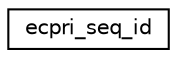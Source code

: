 digraph "Graphical Class Hierarchy"
{
 // LATEX_PDF_SIZE
  edge [fontname="Helvetica",fontsize="10",labelfontname="Helvetica",labelfontsize="10"];
  node [fontname="Helvetica",fontsize="10",shape=record];
  rankdir="LR";
  Node0 [label="ecpri_seq_id",height=0.2,width=0.4,color="black", fillcolor="white", style="filled",URL="$structecpri__seq__id.html",tooltip=" "];
}
